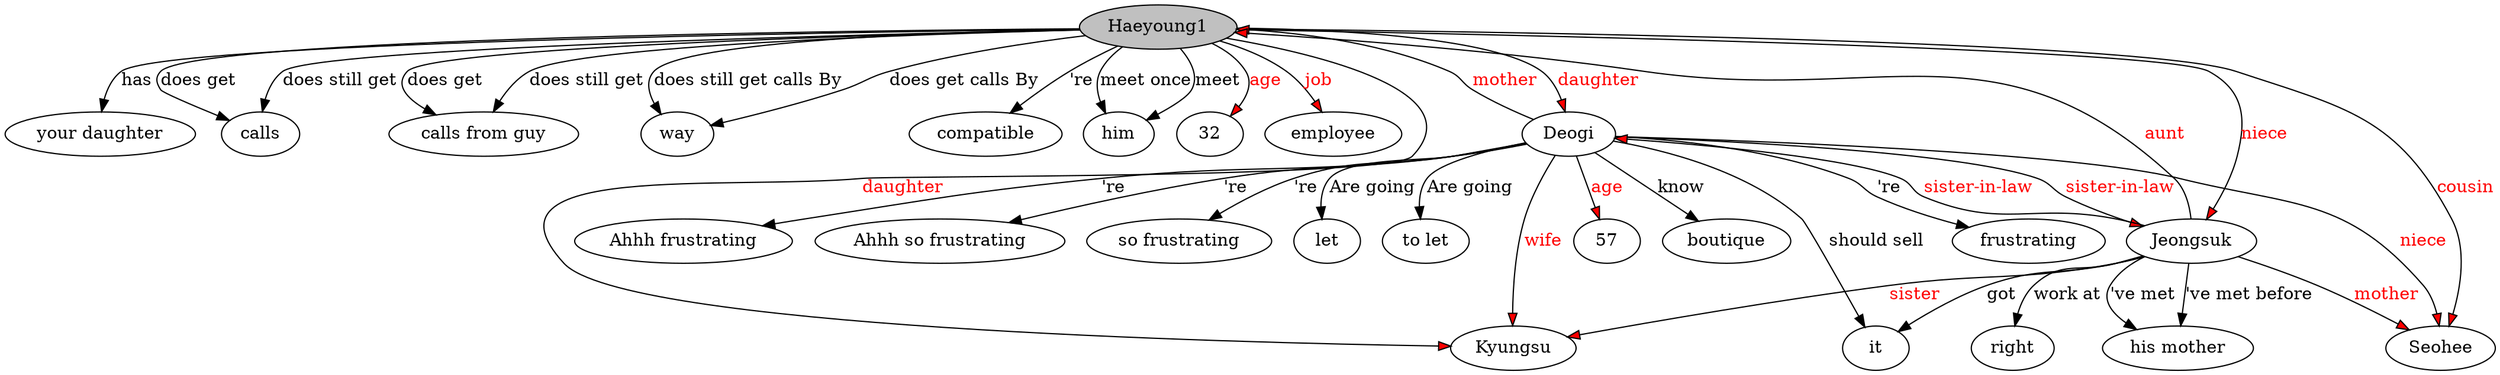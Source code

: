 // The Round Table
digraph {
	0 [label=Haeyoung1 fillcolor=gray style=filled]
	1 [label="your daughter"]
	0 -> 1 [label=has]
	2 [label=calls]
	0 -> 2 [label="does get"]
	3 [label="calls from guy"]
	0 -> 3 [label="does get"]
	4 [label=way]
	0 -> 4 [label="does still get calls By"]
	0 -> 2 [label="does still get"]
	0 -> 3 [label="does still get"]
	0 -> 4 [label="does get calls By"]
	5 [label=compatible]
	0 -> 5 [label="'re"]
	6 [label=him]
	0 -> 6 [label="meet once"]
	0 -> 6 [label=meet]
	7 [label=32]
	0 -> 7 [label=age fillcolor=red fontcolor=red style=filled]
	8 [label=employee]
	0 -> 8 [label=job fillcolor=red fontcolor=red style=filled]
	9 [label=Deogi]
	0 -> 9 [label=daughter fillcolor=red fontcolor=red style=filled]
	10 [label=Kyungsu]
	0 -> 10 [label=daughter fillcolor=red fontcolor=red style=filled]
	11 [label=Seohee]
	0 -> 11 [label=cousin fillcolor=red fontcolor=red style=filled]
	12 [label=Jeongsuk]
	0 -> 12 [label=niece fillcolor=red fontcolor=red style=filled]
	13 [label=it]
	9 -> 13 [label="should sell"]
	14 [label=boutique]
	9 -> 14 [label=know]
	15 [label=frustrating]
	9 -> 15 [label="'re"]
	16 [label="Ahhh frustrating"]
	9 -> 16 [label="'re"]
	17 [label="Ahhh so frustrating"]
	9 -> 17 [label="'re"]
	18 [label="so frustrating"]
	9 -> 18 [label="'re"]
	19 [label=let]
	9 -> 19 [label="Are going"]
	20 [label="to let"]
	9 -> 20 [label="Are going"]
	21 [label=57]
	9 -> 21 [label=age fillcolor=red fontcolor=red style=filled]
	9 -> 0 [label=mother fillcolor=red fontcolor=red style=filled]
	9 -> 12 [label="sister-in-law" fillcolor=red fontcolor=red style=filled]
	9 -> 10 [label=wife fillcolor=red fontcolor=red style=filled]
	9 -> 11 [label=niece fillcolor=red fontcolor=red style=filled]
	12 -> 13 [label=got]
	22 [label=right]
	12 -> 22 [label="work at"]
	23 [label="his mother"]
	12 -> 23 [label="'ve met"]
	12 -> 23 [label="'ve met before"]
	12 -> 0 [label=aunt fillcolor=red fontcolor=red style=filled]
	12 -> 9 [label="sister-in-law" fillcolor=red fontcolor=red style=filled]
	12 -> 10 [label=sister fillcolor=red fontcolor=red style=filled]
	12 -> 11 [label=mother fillcolor=red fontcolor=red style=filled]
}

